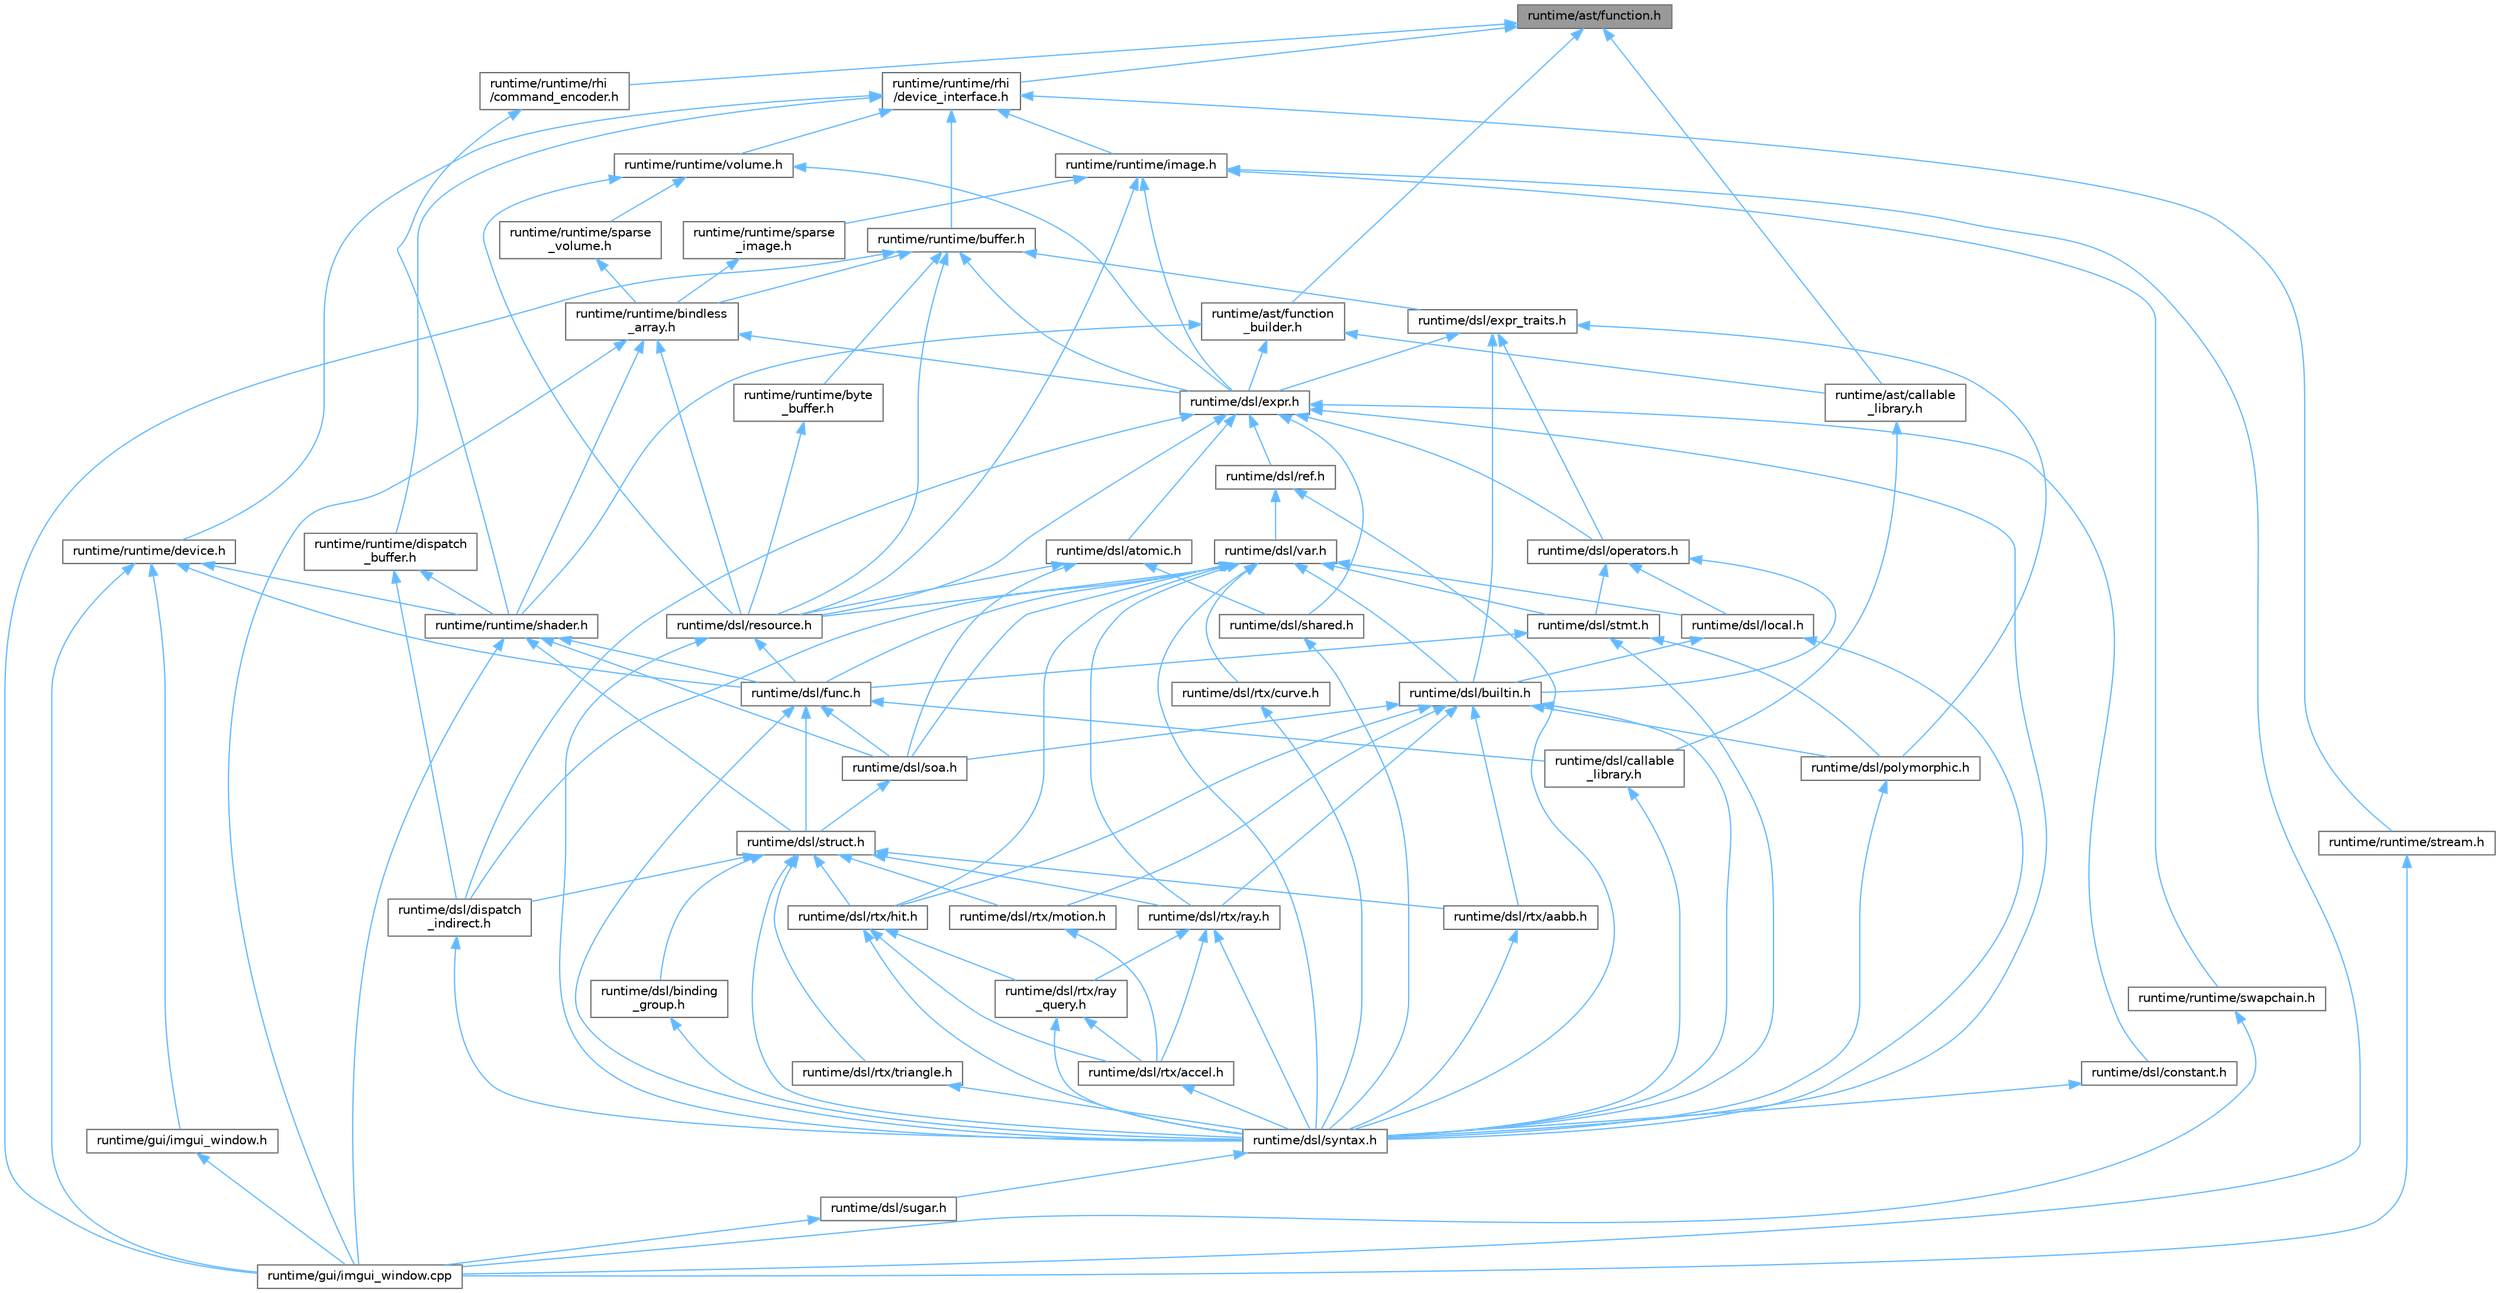 digraph "runtime/ast/function.h"
{
 // LATEX_PDF_SIZE
  bgcolor="transparent";
  edge [fontname=Helvetica,fontsize=10,labelfontname=Helvetica,labelfontsize=10];
  node [fontname=Helvetica,fontsize=10,shape=box,height=0.2,width=0.4];
  Node1 [id="Node000001",label="runtime/ast/function.h",height=0.2,width=0.4,color="gray40", fillcolor="grey60", style="filled", fontcolor="black",tooltip=" "];
  Node1 -> Node2 [id="edge129_Node000001_Node000002",dir="back",color="steelblue1",style="solid",tooltip=" "];
  Node2 [id="Node000002",label="runtime/ast/callable\l_library.h",height=0.2,width=0.4,color="grey40", fillcolor="white", style="filled",URL="$ast_2callable__library_8h.html",tooltip=" "];
  Node2 -> Node3 [id="edge130_Node000002_Node000003",dir="back",color="steelblue1",style="solid",tooltip=" "];
  Node3 [id="Node000003",label="runtime/dsl/callable\l_library.h",height=0.2,width=0.4,color="grey40", fillcolor="white", style="filled",URL="$dsl_2callable__library_8h.html",tooltip=" "];
  Node3 -> Node4 [id="edge131_Node000003_Node000004",dir="back",color="steelblue1",style="solid",tooltip=" "];
  Node4 [id="Node000004",label="runtime/dsl/syntax.h",height=0.2,width=0.4,color="grey40", fillcolor="white", style="filled",URL="$syntax_8h.html",tooltip=" "];
  Node4 -> Node5 [id="edge132_Node000004_Node000005",dir="back",color="steelblue1",style="solid",tooltip=" "];
  Node5 [id="Node000005",label="runtime/dsl/sugar.h",height=0.2,width=0.4,color="grey40", fillcolor="white", style="filled",URL="$sugar_8h.html",tooltip=" "];
  Node5 -> Node6 [id="edge133_Node000005_Node000006",dir="back",color="steelblue1",style="solid",tooltip=" "];
  Node6 [id="Node000006",label="runtime/gui/imgui_window.cpp",height=0.2,width=0.4,color="grey40", fillcolor="white", style="filled",URL="$imgui__window_8cpp.html",tooltip=" "];
  Node1 -> Node7 [id="edge134_Node000001_Node000007",dir="back",color="steelblue1",style="solid",tooltip=" "];
  Node7 [id="Node000007",label="runtime/ast/function\l_builder.h",height=0.2,width=0.4,color="grey40", fillcolor="white", style="filled",URL="$function__builder_8h.html",tooltip=" "];
  Node7 -> Node2 [id="edge135_Node000007_Node000002",dir="back",color="steelblue1",style="solid",tooltip=" "];
  Node7 -> Node8 [id="edge136_Node000007_Node000008",dir="back",color="steelblue1",style="solid",tooltip=" "];
  Node8 [id="Node000008",label="runtime/dsl/expr.h",height=0.2,width=0.4,color="grey40", fillcolor="white", style="filled",URL="$expr_8h.html",tooltip=" "];
  Node8 -> Node9 [id="edge137_Node000008_Node000009",dir="back",color="steelblue1",style="solid",tooltip=" "];
  Node9 [id="Node000009",label="runtime/dsl/atomic.h",height=0.2,width=0.4,color="grey40", fillcolor="white", style="filled",URL="$dsl_2atomic_8h.html",tooltip=" "];
  Node9 -> Node10 [id="edge138_Node000009_Node000010",dir="back",color="steelblue1",style="solid",tooltip=" "];
  Node10 [id="Node000010",label="runtime/dsl/resource.h",height=0.2,width=0.4,color="grey40", fillcolor="white", style="filled",URL="$dsl_2resource_8h.html",tooltip=" "];
  Node10 -> Node11 [id="edge139_Node000010_Node000011",dir="back",color="steelblue1",style="solid",tooltip=" "];
  Node11 [id="Node000011",label="runtime/dsl/func.h",height=0.2,width=0.4,color="grey40", fillcolor="white", style="filled",URL="$func_8h.html",tooltip=" "];
  Node11 -> Node3 [id="edge140_Node000011_Node000003",dir="back",color="steelblue1",style="solid",tooltip=" "];
  Node11 -> Node12 [id="edge141_Node000011_Node000012",dir="back",color="steelblue1",style="solid",tooltip=" "];
  Node12 [id="Node000012",label="runtime/dsl/soa.h",height=0.2,width=0.4,color="grey40", fillcolor="white", style="filled",URL="$soa_8h.html",tooltip=" "];
  Node12 -> Node13 [id="edge142_Node000012_Node000013",dir="back",color="steelblue1",style="solid",tooltip=" "];
  Node13 [id="Node000013",label="runtime/dsl/struct.h",height=0.2,width=0.4,color="grey40", fillcolor="white", style="filled",URL="$struct_8h.html",tooltip=" "];
  Node13 -> Node14 [id="edge143_Node000013_Node000014",dir="back",color="steelblue1",style="solid",tooltip=" "];
  Node14 [id="Node000014",label="runtime/dsl/binding\l_group.h",height=0.2,width=0.4,color="grey40", fillcolor="white", style="filled",URL="$binding__group_8h.html",tooltip=" "];
  Node14 -> Node4 [id="edge144_Node000014_Node000004",dir="back",color="steelblue1",style="solid",tooltip=" "];
  Node13 -> Node15 [id="edge145_Node000013_Node000015",dir="back",color="steelblue1",style="solid",tooltip=" "];
  Node15 [id="Node000015",label="runtime/dsl/dispatch\l_indirect.h",height=0.2,width=0.4,color="grey40", fillcolor="white", style="filled",URL="$dispatch__indirect_8h.html",tooltip=" "];
  Node15 -> Node4 [id="edge146_Node000015_Node000004",dir="back",color="steelblue1",style="solid",tooltip=" "];
  Node13 -> Node16 [id="edge147_Node000013_Node000016",dir="back",color="steelblue1",style="solid",tooltip=" "];
  Node16 [id="Node000016",label="runtime/dsl/rtx/aabb.h",height=0.2,width=0.4,color="grey40", fillcolor="white", style="filled",URL="$dsl_2rtx_2aabb_8h.html",tooltip=" "];
  Node16 -> Node4 [id="edge148_Node000016_Node000004",dir="back",color="steelblue1",style="solid",tooltip=" "];
  Node13 -> Node17 [id="edge149_Node000013_Node000017",dir="back",color="steelblue1",style="solid",tooltip=" "];
  Node17 [id="Node000017",label="runtime/dsl/rtx/hit.h",height=0.2,width=0.4,color="grey40", fillcolor="white", style="filled",URL="$dsl_2rtx_2hit_8h.html",tooltip=" "];
  Node17 -> Node18 [id="edge150_Node000017_Node000018",dir="back",color="steelblue1",style="solid",tooltip=" "];
  Node18 [id="Node000018",label="runtime/dsl/rtx/accel.h",height=0.2,width=0.4,color="grey40", fillcolor="white", style="filled",URL="$dsl_2rtx_2accel_8h.html",tooltip=" "];
  Node18 -> Node4 [id="edge151_Node000018_Node000004",dir="back",color="steelblue1",style="solid",tooltip=" "];
  Node17 -> Node19 [id="edge152_Node000017_Node000019",dir="back",color="steelblue1",style="solid",tooltip=" "];
  Node19 [id="Node000019",label="runtime/dsl/rtx/ray\l_query.h",height=0.2,width=0.4,color="grey40", fillcolor="white", style="filled",URL="$ray__query_8h.html",tooltip=" "];
  Node19 -> Node18 [id="edge153_Node000019_Node000018",dir="back",color="steelblue1",style="solid",tooltip=" "];
  Node19 -> Node4 [id="edge154_Node000019_Node000004",dir="back",color="steelblue1",style="solid",tooltip=" "];
  Node17 -> Node4 [id="edge155_Node000017_Node000004",dir="back",color="steelblue1",style="solid",tooltip=" "];
  Node13 -> Node20 [id="edge156_Node000013_Node000020",dir="back",color="steelblue1",style="solid",tooltip=" "];
  Node20 [id="Node000020",label="runtime/dsl/rtx/motion.h",height=0.2,width=0.4,color="grey40", fillcolor="white", style="filled",URL="$motion_8h.html",tooltip=" "];
  Node20 -> Node18 [id="edge157_Node000020_Node000018",dir="back",color="steelblue1",style="solid",tooltip=" "];
  Node13 -> Node21 [id="edge158_Node000013_Node000021",dir="back",color="steelblue1",style="solid",tooltip=" "];
  Node21 [id="Node000021",label="runtime/dsl/rtx/ray.h",height=0.2,width=0.4,color="grey40", fillcolor="white", style="filled",URL="$dsl_2rtx_2ray_8h.html",tooltip=" "];
  Node21 -> Node18 [id="edge159_Node000021_Node000018",dir="back",color="steelblue1",style="solid",tooltip=" "];
  Node21 -> Node19 [id="edge160_Node000021_Node000019",dir="back",color="steelblue1",style="solid",tooltip=" "];
  Node21 -> Node4 [id="edge161_Node000021_Node000004",dir="back",color="steelblue1",style="solid",tooltip=" "];
  Node13 -> Node22 [id="edge162_Node000013_Node000022",dir="back",color="steelblue1",style="solid",tooltip=" "];
  Node22 [id="Node000022",label="runtime/dsl/rtx/triangle.h",height=0.2,width=0.4,color="grey40", fillcolor="white", style="filled",URL="$dsl_2rtx_2triangle_8h.html",tooltip=" "];
  Node22 -> Node4 [id="edge163_Node000022_Node000004",dir="back",color="steelblue1",style="solid",tooltip=" "];
  Node13 -> Node4 [id="edge164_Node000013_Node000004",dir="back",color="steelblue1",style="solid",tooltip=" "];
  Node11 -> Node13 [id="edge165_Node000011_Node000013",dir="back",color="steelblue1",style="solid",tooltip=" "];
  Node11 -> Node4 [id="edge166_Node000011_Node000004",dir="back",color="steelblue1",style="solid",tooltip=" "];
  Node10 -> Node4 [id="edge167_Node000010_Node000004",dir="back",color="steelblue1",style="solid",tooltip=" "];
  Node9 -> Node23 [id="edge168_Node000009_Node000023",dir="back",color="steelblue1",style="solid",tooltip=" "];
  Node23 [id="Node000023",label="runtime/dsl/shared.h",height=0.2,width=0.4,color="grey40", fillcolor="white", style="filled",URL="$shared_8h.html",tooltip=" "];
  Node23 -> Node4 [id="edge169_Node000023_Node000004",dir="back",color="steelblue1",style="solid",tooltip=" "];
  Node9 -> Node12 [id="edge170_Node000009_Node000012",dir="back",color="steelblue1",style="solid",tooltip=" "];
  Node8 -> Node24 [id="edge171_Node000008_Node000024",dir="back",color="steelblue1",style="solid",tooltip=" "];
  Node24 [id="Node000024",label="runtime/dsl/constant.h",height=0.2,width=0.4,color="grey40", fillcolor="white", style="filled",URL="$constant_8h.html",tooltip=" "];
  Node24 -> Node4 [id="edge172_Node000024_Node000004",dir="back",color="steelblue1",style="solid",tooltip=" "];
  Node8 -> Node15 [id="edge173_Node000008_Node000015",dir="back",color="steelblue1",style="solid",tooltip=" "];
  Node8 -> Node25 [id="edge174_Node000008_Node000025",dir="back",color="steelblue1",style="solid",tooltip=" "];
  Node25 [id="Node000025",label="runtime/dsl/operators.h",height=0.2,width=0.4,color="grey40", fillcolor="white", style="filled",URL="$operators_8h.html",tooltip=" "];
  Node25 -> Node26 [id="edge175_Node000025_Node000026",dir="back",color="steelblue1",style="solid",tooltip=" "];
  Node26 [id="Node000026",label="runtime/dsl/builtin.h",height=0.2,width=0.4,color="grey40", fillcolor="white", style="filled",URL="$builtin_8h.html",tooltip=" "];
  Node26 -> Node27 [id="edge176_Node000026_Node000027",dir="back",color="steelblue1",style="solid",tooltip=" "];
  Node27 [id="Node000027",label="runtime/dsl/polymorphic.h",height=0.2,width=0.4,color="grey40", fillcolor="white", style="filled",URL="$polymorphic_8h.html",tooltip=" "];
  Node27 -> Node4 [id="edge177_Node000027_Node000004",dir="back",color="steelblue1",style="solid",tooltip=" "];
  Node26 -> Node16 [id="edge178_Node000026_Node000016",dir="back",color="steelblue1",style="solid",tooltip=" "];
  Node26 -> Node17 [id="edge179_Node000026_Node000017",dir="back",color="steelblue1",style="solid",tooltip=" "];
  Node26 -> Node20 [id="edge180_Node000026_Node000020",dir="back",color="steelblue1",style="solid",tooltip=" "];
  Node26 -> Node21 [id="edge181_Node000026_Node000021",dir="back",color="steelblue1",style="solid",tooltip=" "];
  Node26 -> Node12 [id="edge182_Node000026_Node000012",dir="back",color="steelblue1",style="solid",tooltip=" "];
  Node26 -> Node4 [id="edge183_Node000026_Node000004",dir="back",color="steelblue1",style="solid",tooltip=" "];
  Node25 -> Node28 [id="edge184_Node000025_Node000028",dir="back",color="steelblue1",style="solid",tooltip=" "];
  Node28 [id="Node000028",label="runtime/dsl/local.h",height=0.2,width=0.4,color="grey40", fillcolor="white", style="filled",URL="$local_8h.html",tooltip=" "];
  Node28 -> Node26 [id="edge185_Node000028_Node000026",dir="back",color="steelblue1",style="solid",tooltip=" "];
  Node28 -> Node4 [id="edge186_Node000028_Node000004",dir="back",color="steelblue1",style="solid",tooltip=" "];
  Node25 -> Node29 [id="edge187_Node000025_Node000029",dir="back",color="steelblue1",style="solid",tooltip=" "];
  Node29 [id="Node000029",label="runtime/dsl/stmt.h",height=0.2,width=0.4,color="grey40", fillcolor="white", style="filled",URL="$stmt_8h.html",tooltip=" "];
  Node29 -> Node11 [id="edge188_Node000029_Node000011",dir="back",color="steelblue1",style="solid",tooltip=" "];
  Node29 -> Node27 [id="edge189_Node000029_Node000027",dir="back",color="steelblue1",style="solid",tooltip=" "];
  Node29 -> Node4 [id="edge190_Node000029_Node000004",dir="back",color="steelblue1",style="solid",tooltip=" "];
  Node8 -> Node30 [id="edge191_Node000008_Node000030",dir="back",color="steelblue1",style="solid",tooltip=" "];
  Node30 [id="Node000030",label="runtime/dsl/ref.h",height=0.2,width=0.4,color="grey40", fillcolor="white", style="filled",URL="$ref_8h.html",tooltip=" "];
  Node30 -> Node4 [id="edge192_Node000030_Node000004",dir="back",color="steelblue1",style="solid",tooltip=" "];
  Node30 -> Node31 [id="edge193_Node000030_Node000031",dir="back",color="steelblue1",style="solid",tooltip=" "];
  Node31 [id="Node000031",label="runtime/dsl/var.h",height=0.2,width=0.4,color="grey40", fillcolor="white", style="filled",URL="$var_8h.html",tooltip=" "];
  Node31 -> Node26 [id="edge194_Node000031_Node000026",dir="back",color="steelblue1",style="solid",tooltip=" "];
  Node31 -> Node15 [id="edge195_Node000031_Node000015",dir="back",color="steelblue1",style="solid",tooltip=" "];
  Node31 -> Node11 [id="edge196_Node000031_Node000011",dir="back",color="steelblue1",style="solid",tooltip=" "];
  Node31 -> Node28 [id="edge197_Node000031_Node000028",dir="back",color="steelblue1",style="solid",tooltip=" "];
  Node31 -> Node10 [id="edge198_Node000031_Node000010",dir="back",color="steelblue1",style="solid",tooltip=" "];
  Node31 -> Node32 [id="edge199_Node000031_Node000032",dir="back",color="steelblue1",style="solid",tooltip=" "];
  Node32 [id="Node000032",label="runtime/dsl/rtx/curve.h",height=0.2,width=0.4,color="grey40", fillcolor="white", style="filled",URL="$dsl_2rtx_2curve_8h.html",tooltip=" "];
  Node32 -> Node4 [id="edge200_Node000032_Node000004",dir="back",color="steelblue1",style="solid",tooltip=" "];
  Node31 -> Node17 [id="edge201_Node000031_Node000017",dir="back",color="steelblue1",style="solid",tooltip=" "];
  Node31 -> Node21 [id="edge202_Node000031_Node000021",dir="back",color="steelblue1",style="solid",tooltip=" "];
  Node31 -> Node12 [id="edge203_Node000031_Node000012",dir="back",color="steelblue1",style="solid",tooltip=" "];
  Node31 -> Node29 [id="edge204_Node000031_Node000029",dir="back",color="steelblue1",style="solid",tooltip=" "];
  Node31 -> Node4 [id="edge205_Node000031_Node000004",dir="back",color="steelblue1",style="solid",tooltip=" "];
  Node8 -> Node10 [id="edge206_Node000008_Node000010",dir="back",color="steelblue1",style="solid",tooltip=" "];
  Node8 -> Node23 [id="edge207_Node000008_Node000023",dir="back",color="steelblue1",style="solid",tooltip=" "];
  Node8 -> Node4 [id="edge208_Node000008_Node000004",dir="back",color="steelblue1",style="solid",tooltip=" "];
  Node7 -> Node33 [id="edge209_Node000007_Node000033",dir="back",color="steelblue1",style="solid",tooltip=" "];
  Node33 [id="Node000033",label="runtime/runtime/shader.h",height=0.2,width=0.4,color="grey40", fillcolor="white", style="filled",URL="$shader_8h.html",tooltip=" "];
  Node33 -> Node11 [id="edge210_Node000033_Node000011",dir="back",color="steelblue1",style="solid",tooltip=" "];
  Node33 -> Node12 [id="edge211_Node000033_Node000012",dir="back",color="steelblue1",style="solid",tooltip=" "];
  Node33 -> Node13 [id="edge212_Node000033_Node000013",dir="back",color="steelblue1",style="solid",tooltip=" "];
  Node33 -> Node6 [id="edge213_Node000033_Node000006",dir="back",color="steelblue1",style="solid",tooltip=" "];
  Node1 -> Node34 [id="edge214_Node000001_Node000034",dir="back",color="steelblue1",style="solid",tooltip=" "];
  Node34 [id="Node000034",label="runtime/runtime/rhi\l/command_encoder.h",height=0.2,width=0.4,color="grey40", fillcolor="white", style="filled",URL="$command__encoder_8h.html",tooltip=" "];
  Node34 -> Node33 [id="edge215_Node000034_Node000033",dir="back",color="steelblue1",style="solid",tooltip=" "];
  Node1 -> Node35 [id="edge216_Node000001_Node000035",dir="back",color="steelblue1",style="solid",tooltip=" "];
  Node35 [id="Node000035",label="runtime/runtime/rhi\l/device_interface.h",height=0.2,width=0.4,color="grey40", fillcolor="white", style="filled",URL="$device__interface_8h.html",tooltip=" "];
  Node35 -> Node36 [id="edge217_Node000035_Node000036",dir="back",color="steelblue1",style="solid",tooltip=" "];
  Node36 [id="Node000036",label="runtime/runtime/buffer.h",height=0.2,width=0.4,color="grey40", fillcolor="white", style="filled",URL="$buffer_8h.html",tooltip=" "];
  Node36 -> Node8 [id="edge218_Node000036_Node000008",dir="back",color="steelblue1",style="solid",tooltip=" "];
  Node36 -> Node37 [id="edge219_Node000036_Node000037",dir="back",color="steelblue1",style="solid",tooltip=" "];
  Node37 [id="Node000037",label="runtime/dsl/expr_traits.h",height=0.2,width=0.4,color="grey40", fillcolor="white", style="filled",URL="$expr__traits_8h.html",tooltip=" "];
  Node37 -> Node26 [id="edge220_Node000037_Node000026",dir="back",color="steelblue1",style="solid",tooltip=" "];
  Node37 -> Node8 [id="edge221_Node000037_Node000008",dir="back",color="steelblue1",style="solid",tooltip=" "];
  Node37 -> Node25 [id="edge222_Node000037_Node000025",dir="back",color="steelblue1",style="solid",tooltip=" "];
  Node37 -> Node27 [id="edge223_Node000037_Node000027",dir="back",color="steelblue1",style="solid",tooltip=" "];
  Node36 -> Node10 [id="edge224_Node000036_Node000010",dir="back",color="steelblue1",style="solid",tooltip=" "];
  Node36 -> Node6 [id="edge225_Node000036_Node000006",dir="back",color="steelblue1",style="solid",tooltip=" "];
  Node36 -> Node38 [id="edge226_Node000036_Node000038",dir="back",color="steelblue1",style="solid",tooltip=" "];
  Node38 [id="Node000038",label="runtime/runtime/bindless\l_array.h",height=0.2,width=0.4,color="grey40", fillcolor="white", style="filled",URL="$bindless__array_8h.html",tooltip=" "];
  Node38 -> Node8 [id="edge227_Node000038_Node000008",dir="back",color="steelblue1",style="solid",tooltip=" "];
  Node38 -> Node10 [id="edge228_Node000038_Node000010",dir="back",color="steelblue1",style="solid",tooltip=" "];
  Node38 -> Node6 [id="edge229_Node000038_Node000006",dir="back",color="steelblue1",style="solid",tooltip=" "];
  Node38 -> Node33 [id="edge230_Node000038_Node000033",dir="back",color="steelblue1",style="solid",tooltip=" "];
  Node36 -> Node39 [id="edge231_Node000036_Node000039",dir="back",color="steelblue1",style="solid",tooltip=" "];
  Node39 [id="Node000039",label="runtime/runtime/byte\l_buffer.h",height=0.2,width=0.4,color="grey40", fillcolor="white", style="filled",URL="$byte__buffer_8h.html",tooltip=" "];
  Node39 -> Node10 [id="edge232_Node000039_Node000010",dir="back",color="steelblue1",style="solid",tooltip=" "];
  Node35 -> Node40 [id="edge233_Node000035_Node000040",dir="back",color="steelblue1",style="solid",tooltip=" "];
  Node40 [id="Node000040",label="runtime/runtime/device.h",height=0.2,width=0.4,color="grey40", fillcolor="white", style="filled",URL="$device_8h.html",tooltip=" "];
  Node40 -> Node11 [id="edge234_Node000040_Node000011",dir="back",color="steelblue1",style="solid",tooltip=" "];
  Node40 -> Node6 [id="edge235_Node000040_Node000006",dir="back",color="steelblue1",style="solid",tooltip=" "];
  Node40 -> Node41 [id="edge236_Node000040_Node000041",dir="back",color="steelblue1",style="solid",tooltip=" "];
  Node41 [id="Node000041",label="runtime/gui/imgui_window.h",height=0.2,width=0.4,color="grey40", fillcolor="white", style="filled",URL="$imgui__window_8h.html",tooltip=" "];
  Node41 -> Node6 [id="edge237_Node000041_Node000006",dir="back",color="steelblue1",style="solid",tooltip=" "];
  Node40 -> Node33 [id="edge238_Node000040_Node000033",dir="back",color="steelblue1",style="solid",tooltip=" "];
  Node35 -> Node42 [id="edge239_Node000035_Node000042",dir="back",color="steelblue1",style="solid",tooltip=" "];
  Node42 [id="Node000042",label="runtime/runtime/dispatch\l_buffer.h",height=0.2,width=0.4,color="grey40", fillcolor="white", style="filled",URL="$dispatch__buffer_8h.html",tooltip=" "];
  Node42 -> Node15 [id="edge240_Node000042_Node000015",dir="back",color="steelblue1",style="solid",tooltip=" "];
  Node42 -> Node33 [id="edge241_Node000042_Node000033",dir="back",color="steelblue1",style="solid",tooltip=" "];
  Node35 -> Node43 [id="edge242_Node000035_Node000043",dir="back",color="steelblue1",style="solid",tooltip=" "];
  Node43 [id="Node000043",label="runtime/runtime/image.h",height=0.2,width=0.4,color="grey40", fillcolor="white", style="filled",URL="$image_8h.html",tooltip=" "];
  Node43 -> Node8 [id="edge243_Node000043_Node000008",dir="back",color="steelblue1",style="solid",tooltip=" "];
  Node43 -> Node10 [id="edge244_Node000043_Node000010",dir="back",color="steelblue1",style="solid",tooltip=" "];
  Node43 -> Node6 [id="edge245_Node000043_Node000006",dir="back",color="steelblue1",style="solid",tooltip=" "];
  Node43 -> Node44 [id="edge246_Node000043_Node000044",dir="back",color="steelblue1",style="solid",tooltip=" "];
  Node44 [id="Node000044",label="runtime/runtime/sparse\l_image.h",height=0.2,width=0.4,color="grey40", fillcolor="white", style="filled",URL="$sparse__image_8h.html",tooltip=" "];
  Node44 -> Node38 [id="edge247_Node000044_Node000038",dir="back",color="steelblue1",style="solid",tooltip=" "];
  Node43 -> Node45 [id="edge248_Node000043_Node000045",dir="back",color="steelblue1",style="solid",tooltip=" "];
  Node45 [id="Node000045",label="runtime/runtime/swapchain.h",height=0.2,width=0.4,color="grey40", fillcolor="white", style="filled",URL="$swapchain_8h.html",tooltip=" "];
  Node45 -> Node6 [id="edge249_Node000045_Node000006",dir="back",color="steelblue1",style="solid",tooltip=" "];
  Node35 -> Node46 [id="edge250_Node000035_Node000046",dir="back",color="steelblue1",style="solid",tooltip=" "];
  Node46 [id="Node000046",label="runtime/runtime/stream.h",height=0.2,width=0.4,color="grey40", fillcolor="white", style="filled",URL="$stream_8h.html",tooltip=" "];
  Node46 -> Node6 [id="edge251_Node000046_Node000006",dir="back",color="steelblue1",style="solid",tooltip=" "];
  Node35 -> Node47 [id="edge252_Node000035_Node000047",dir="back",color="steelblue1",style="solid",tooltip=" "];
  Node47 [id="Node000047",label="runtime/runtime/volume.h",height=0.2,width=0.4,color="grey40", fillcolor="white", style="filled",URL="$volume_8h.html",tooltip=" "];
  Node47 -> Node8 [id="edge253_Node000047_Node000008",dir="back",color="steelblue1",style="solid",tooltip=" "];
  Node47 -> Node10 [id="edge254_Node000047_Node000010",dir="back",color="steelblue1",style="solid",tooltip=" "];
  Node47 -> Node48 [id="edge255_Node000047_Node000048",dir="back",color="steelblue1",style="solid",tooltip=" "];
  Node48 [id="Node000048",label="runtime/runtime/sparse\l_volume.h",height=0.2,width=0.4,color="grey40", fillcolor="white", style="filled",URL="$sparse__volume_8h.html",tooltip=" "];
  Node48 -> Node38 [id="edge256_Node000048_Node000038",dir="back",color="steelblue1",style="solid",tooltip=" "];
}
